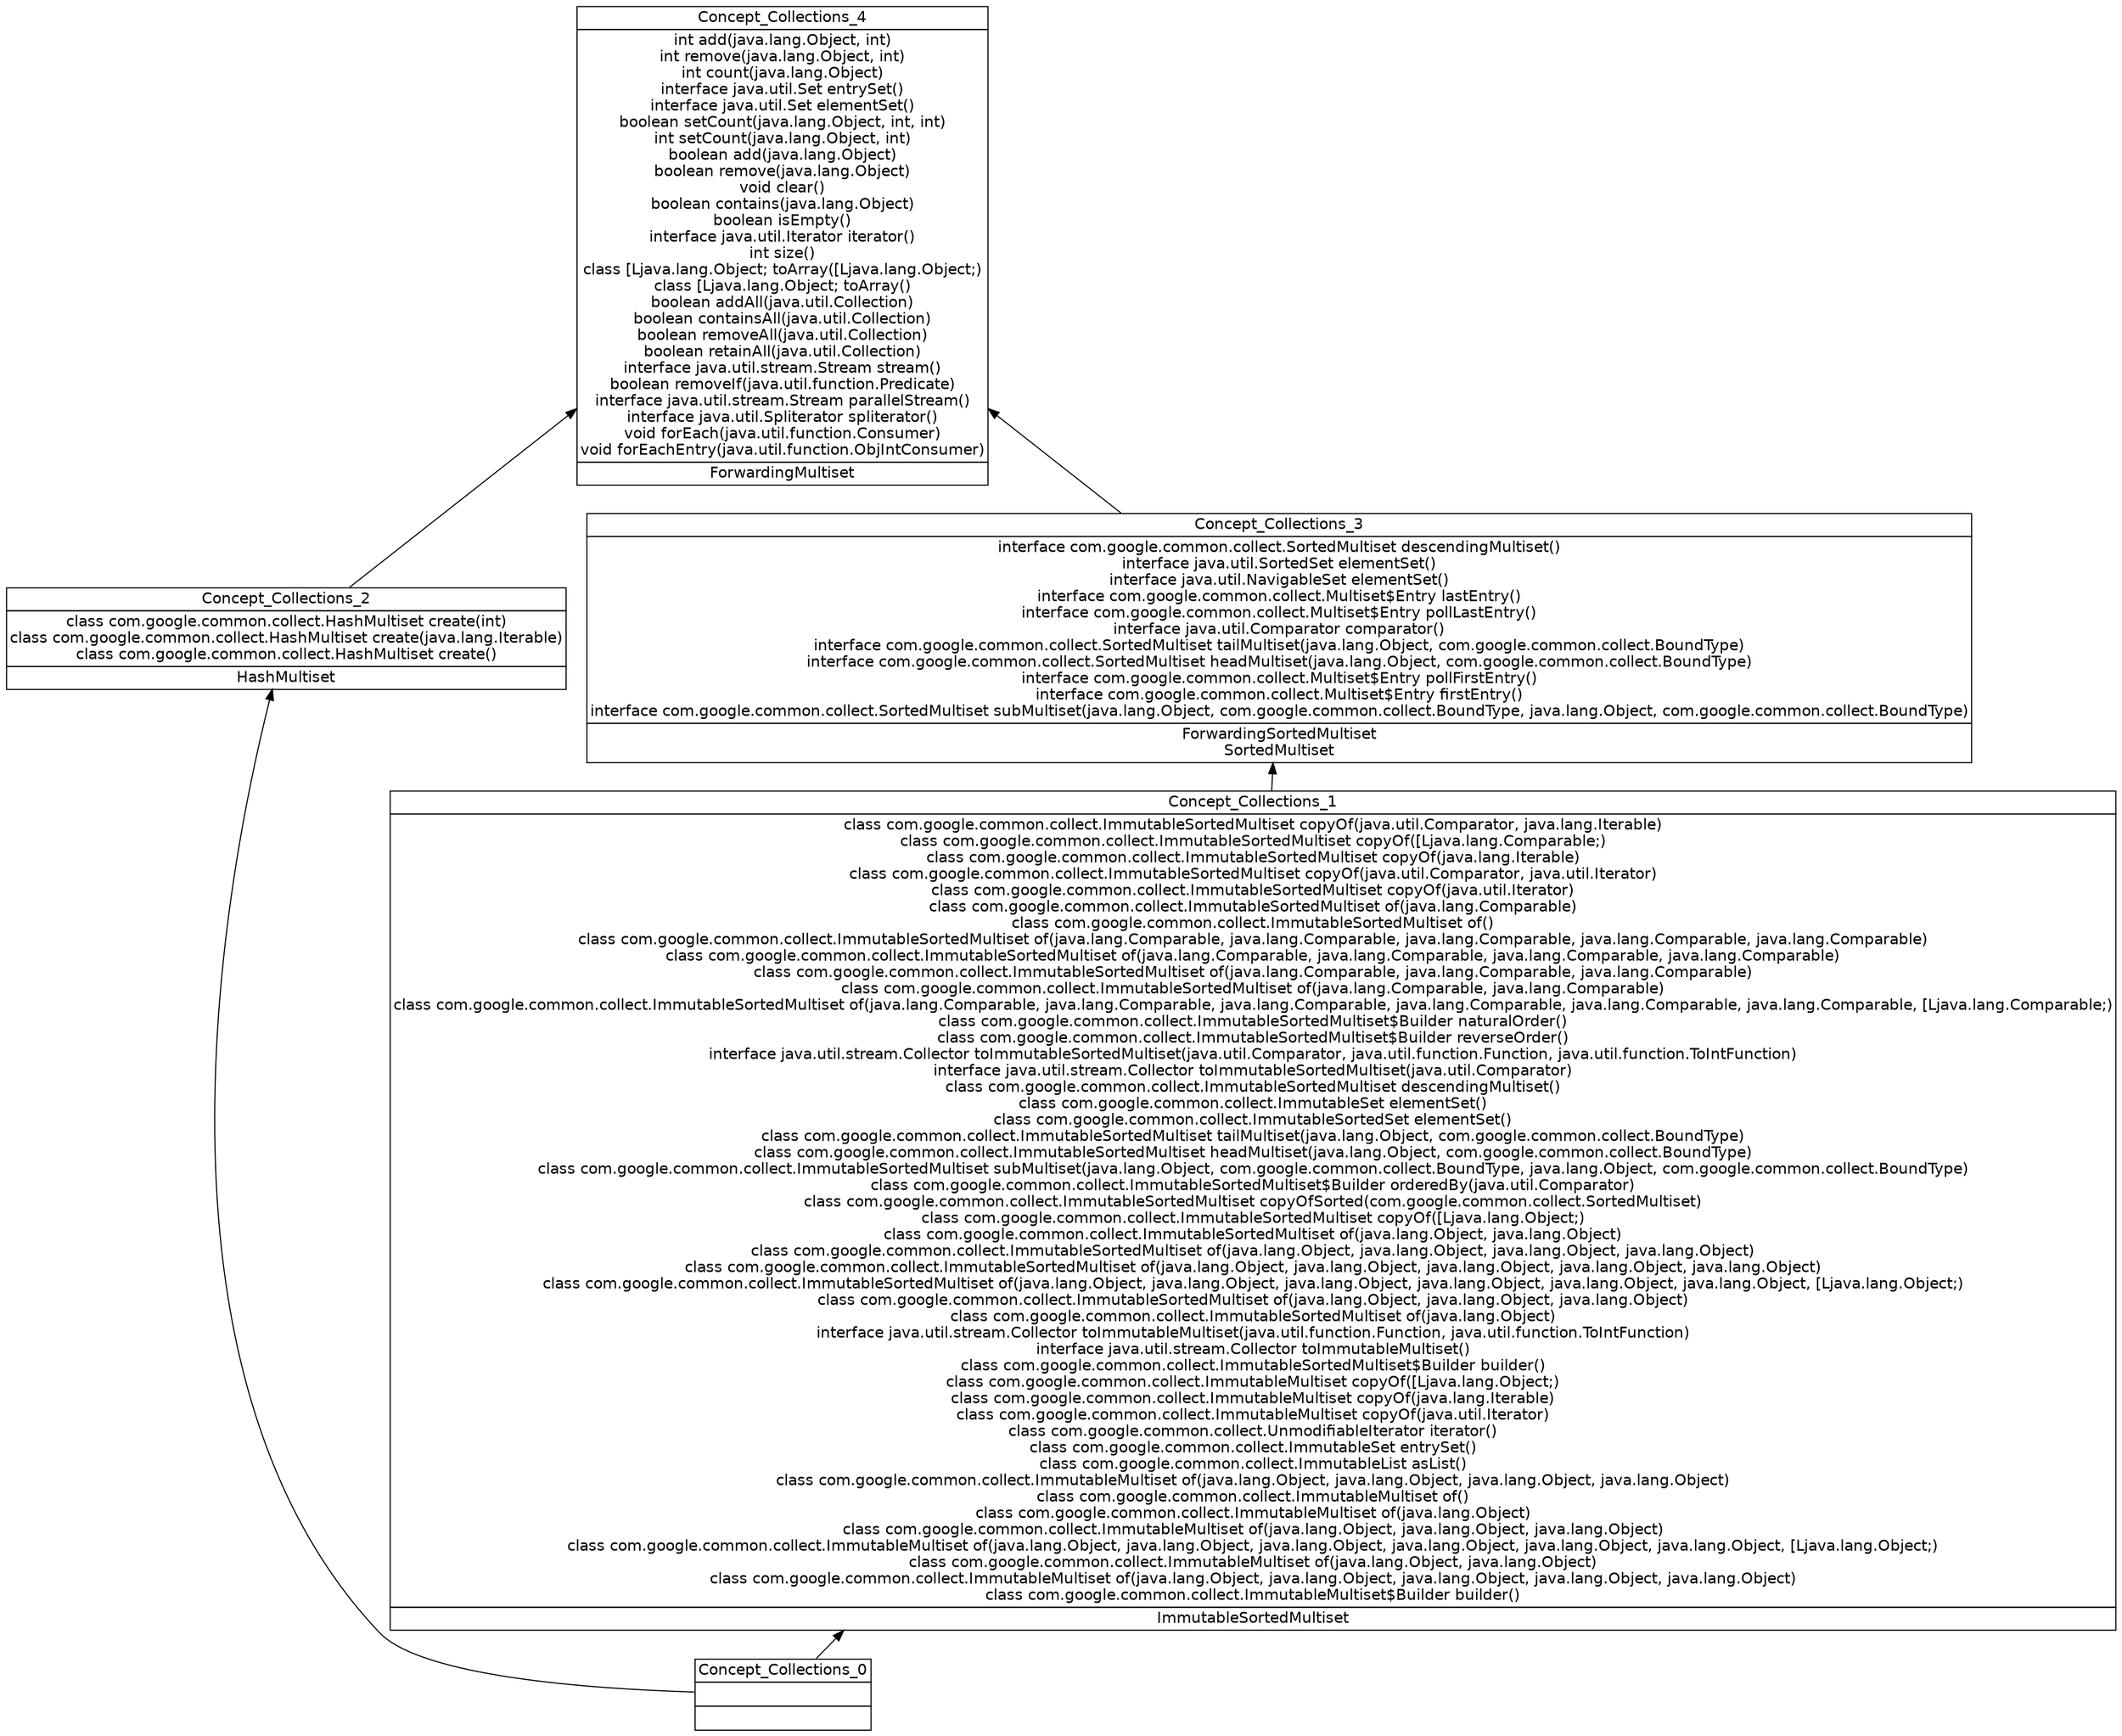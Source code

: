 digraph G { 
	rankdir=BT;
	margin=0;
	node [margin="0.03,0.03",fontname="DejaVu Sans"];
	ranksep=0.3;
	nodesep=0.2;
//graph[label="name:Collections,concept number:5,object number:5,attribute number:88"
0 [shape=none,label=<<table border="0" cellborder="1" cellspacing="0" port="p"><tr><td>Concept_Collections_4</td></tr><tr><td>int add(java.lang.Object, int)<br/>int remove(java.lang.Object, int)<br/>int count(java.lang.Object)<br/>interface java.util.Set entrySet()<br/>interface java.util.Set elementSet()<br/>boolean setCount(java.lang.Object, int, int)<br/>int setCount(java.lang.Object, int)<br/>boolean add(java.lang.Object)<br/>boolean remove(java.lang.Object)<br/>void clear()<br/>boolean contains(java.lang.Object)<br/>boolean isEmpty()<br/>interface java.util.Iterator iterator()<br/>int size()<br/>class [Ljava.lang.Object; toArray([Ljava.lang.Object;)<br/>class [Ljava.lang.Object; toArray()<br/>boolean addAll(java.util.Collection)<br/>boolean containsAll(java.util.Collection)<br/>boolean removeAll(java.util.Collection)<br/>boolean retainAll(java.util.Collection)<br/>interface java.util.stream.Stream stream()<br/>boolean removeIf(java.util.function.Predicate)<br/>interface java.util.stream.Stream parallelStream()<br/>interface java.util.Spliterator spliterator()<br/>void forEach(java.util.function.Consumer)<br/>void forEachEntry(java.util.function.ObjIntConsumer)<br/></td></tr><tr><td>ForwardingMultiset<br/></td></tr></table>>];
1 [shape=none,label=<<table border="0" cellborder="1" cellspacing="0" port="p"><tr><td>Concept_Collections_3</td></tr><tr><td>interface com.google.common.collect.SortedMultiset descendingMultiset()<br/>interface java.util.SortedSet elementSet()<br/>interface java.util.NavigableSet elementSet()<br/>interface com.google.common.collect.Multiset$Entry lastEntry()<br/>interface com.google.common.collect.Multiset$Entry pollLastEntry()<br/>interface java.util.Comparator comparator()<br/>interface com.google.common.collect.SortedMultiset tailMultiset(java.lang.Object, com.google.common.collect.BoundType)<br/>interface com.google.common.collect.SortedMultiset headMultiset(java.lang.Object, com.google.common.collect.BoundType)<br/>interface com.google.common.collect.Multiset$Entry pollFirstEntry()<br/>interface com.google.common.collect.Multiset$Entry firstEntry()<br/>interface com.google.common.collect.SortedMultiset subMultiset(java.lang.Object, com.google.common.collect.BoundType, java.lang.Object, com.google.common.collect.BoundType)<br/></td></tr><tr><td>ForwardingSortedMultiset<br/>SortedMultiset<br/></td></tr></table>>];
2 [shape=none,label=<<table border="0" cellborder="1" cellspacing="0" port="p"><tr><td>Concept_Collections_0</td></tr><tr><td><br/></td></tr><tr><td><br/></td></tr></table>>];
3 [shape=none,label=<<table border="0" cellborder="1" cellspacing="0" port="p"><tr><td>Concept_Collections_2</td></tr><tr><td>class com.google.common.collect.HashMultiset create(int)<br/>class com.google.common.collect.HashMultiset create(java.lang.Iterable)<br/>class com.google.common.collect.HashMultiset create()<br/></td></tr><tr><td>HashMultiset<br/></td></tr></table>>];
4 [shape=none,label=<<table border="0" cellborder="1" cellspacing="0" port="p"><tr><td>Concept_Collections_1</td></tr><tr><td>class com.google.common.collect.ImmutableSortedMultiset copyOf(java.util.Comparator, java.lang.Iterable)<br/>class com.google.common.collect.ImmutableSortedMultiset copyOf([Ljava.lang.Comparable;)<br/>class com.google.common.collect.ImmutableSortedMultiset copyOf(java.lang.Iterable)<br/>class com.google.common.collect.ImmutableSortedMultiset copyOf(java.util.Comparator, java.util.Iterator)<br/>class com.google.common.collect.ImmutableSortedMultiset copyOf(java.util.Iterator)<br/>class com.google.common.collect.ImmutableSortedMultiset of(java.lang.Comparable)<br/>class com.google.common.collect.ImmutableSortedMultiset of()<br/>class com.google.common.collect.ImmutableSortedMultiset of(java.lang.Comparable, java.lang.Comparable, java.lang.Comparable, java.lang.Comparable, java.lang.Comparable)<br/>class com.google.common.collect.ImmutableSortedMultiset of(java.lang.Comparable, java.lang.Comparable, java.lang.Comparable, java.lang.Comparable)<br/>class com.google.common.collect.ImmutableSortedMultiset of(java.lang.Comparable, java.lang.Comparable, java.lang.Comparable)<br/>class com.google.common.collect.ImmutableSortedMultiset of(java.lang.Comparable, java.lang.Comparable)<br/>class com.google.common.collect.ImmutableSortedMultiset of(java.lang.Comparable, java.lang.Comparable, java.lang.Comparable, java.lang.Comparable, java.lang.Comparable, java.lang.Comparable, [Ljava.lang.Comparable;)<br/>class com.google.common.collect.ImmutableSortedMultiset$Builder naturalOrder()<br/>class com.google.common.collect.ImmutableSortedMultiset$Builder reverseOrder()<br/>interface java.util.stream.Collector toImmutableSortedMultiset(java.util.Comparator, java.util.function.Function, java.util.function.ToIntFunction)<br/>interface java.util.stream.Collector toImmutableSortedMultiset(java.util.Comparator)<br/>class com.google.common.collect.ImmutableSortedMultiset descendingMultiset()<br/>class com.google.common.collect.ImmutableSet elementSet()<br/>class com.google.common.collect.ImmutableSortedSet elementSet()<br/>class com.google.common.collect.ImmutableSortedMultiset tailMultiset(java.lang.Object, com.google.common.collect.BoundType)<br/>class com.google.common.collect.ImmutableSortedMultiset headMultiset(java.lang.Object, com.google.common.collect.BoundType)<br/>class com.google.common.collect.ImmutableSortedMultiset subMultiset(java.lang.Object, com.google.common.collect.BoundType, java.lang.Object, com.google.common.collect.BoundType)<br/>class com.google.common.collect.ImmutableSortedMultiset$Builder orderedBy(java.util.Comparator)<br/>class com.google.common.collect.ImmutableSortedMultiset copyOfSorted(com.google.common.collect.SortedMultiset)<br/>class com.google.common.collect.ImmutableSortedMultiset copyOf([Ljava.lang.Object;)<br/>class com.google.common.collect.ImmutableSortedMultiset of(java.lang.Object, java.lang.Object)<br/>class com.google.common.collect.ImmutableSortedMultiset of(java.lang.Object, java.lang.Object, java.lang.Object, java.lang.Object)<br/>class com.google.common.collect.ImmutableSortedMultiset of(java.lang.Object, java.lang.Object, java.lang.Object, java.lang.Object, java.lang.Object)<br/>class com.google.common.collect.ImmutableSortedMultiset of(java.lang.Object, java.lang.Object, java.lang.Object, java.lang.Object, java.lang.Object, java.lang.Object, [Ljava.lang.Object;)<br/>class com.google.common.collect.ImmutableSortedMultiset of(java.lang.Object, java.lang.Object, java.lang.Object)<br/>class com.google.common.collect.ImmutableSortedMultiset of(java.lang.Object)<br/>interface java.util.stream.Collector toImmutableMultiset(java.util.function.Function, java.util.function.ToIntFunction)<br/>interface java.util.stream.Collector toImmutableMultiset()<br/>class com.google.common.collect.ImmutableSortedMultiset$Builder builder()<br/>class com.google.common.collect.ImmutableMultiset copyOf([Ljava.lang.Object;)<br/>class com.google.common.collect.ImmutableMultiset copyOf(java.lang.Iterable)<br/>class com.google.common.collect.ImmutableMultiset copyOf(java.util.Iterator)<br/>class com.google.common.collect.UnmodifiableIterator iterator()<br/>class com.google.common.collect.ImmutableSet entrySet()<br/>class com.google.common.collect.ImmutableList asList()<br/>class com.google.common.collect.ImmutableMultiset of(java.lang.Object, java.lang.Object, java.lang.Object, java.lang.Object)<br/>class com.google.common.collect.ImmutableMultiset of()<br/>class com.google.common.collect.ImmutableMultiset of(java.lang.Object)<br/>class com.google.common.collect.ImmutableMultiset of(java.lang.Object, java.lang.Object, java.lang.Object)<br/>class com.google.common.collect.ImmutableMultiset of(java.lang.Object, java.lang.Object, java.lang.Object, java.lang.Object, java.lang.Object, java.lang.Object, [Ljava.lang.Object;)<br/>class com.google.common.collect.ImmutableMultiset of(java.lang.Object, java.lang.Object)<br/>class com.google.common.collect.ImmutableMultiset of(java.lang.Object, java.lang.Object, java.lang.Object, java.lang.Object, java.lang.Object)<br/>class com.google.common.collect.ImmutableMultiset$Builder builder()<br/></td></tr><tr><td>ImmutableSortedMultiset<br/></td></tr></table>>];
	1:p -> 0:p
	3:p -> 0:p
	4:p -> 1:p
	2:p -> 3:p
	2:p -> 4:p
}